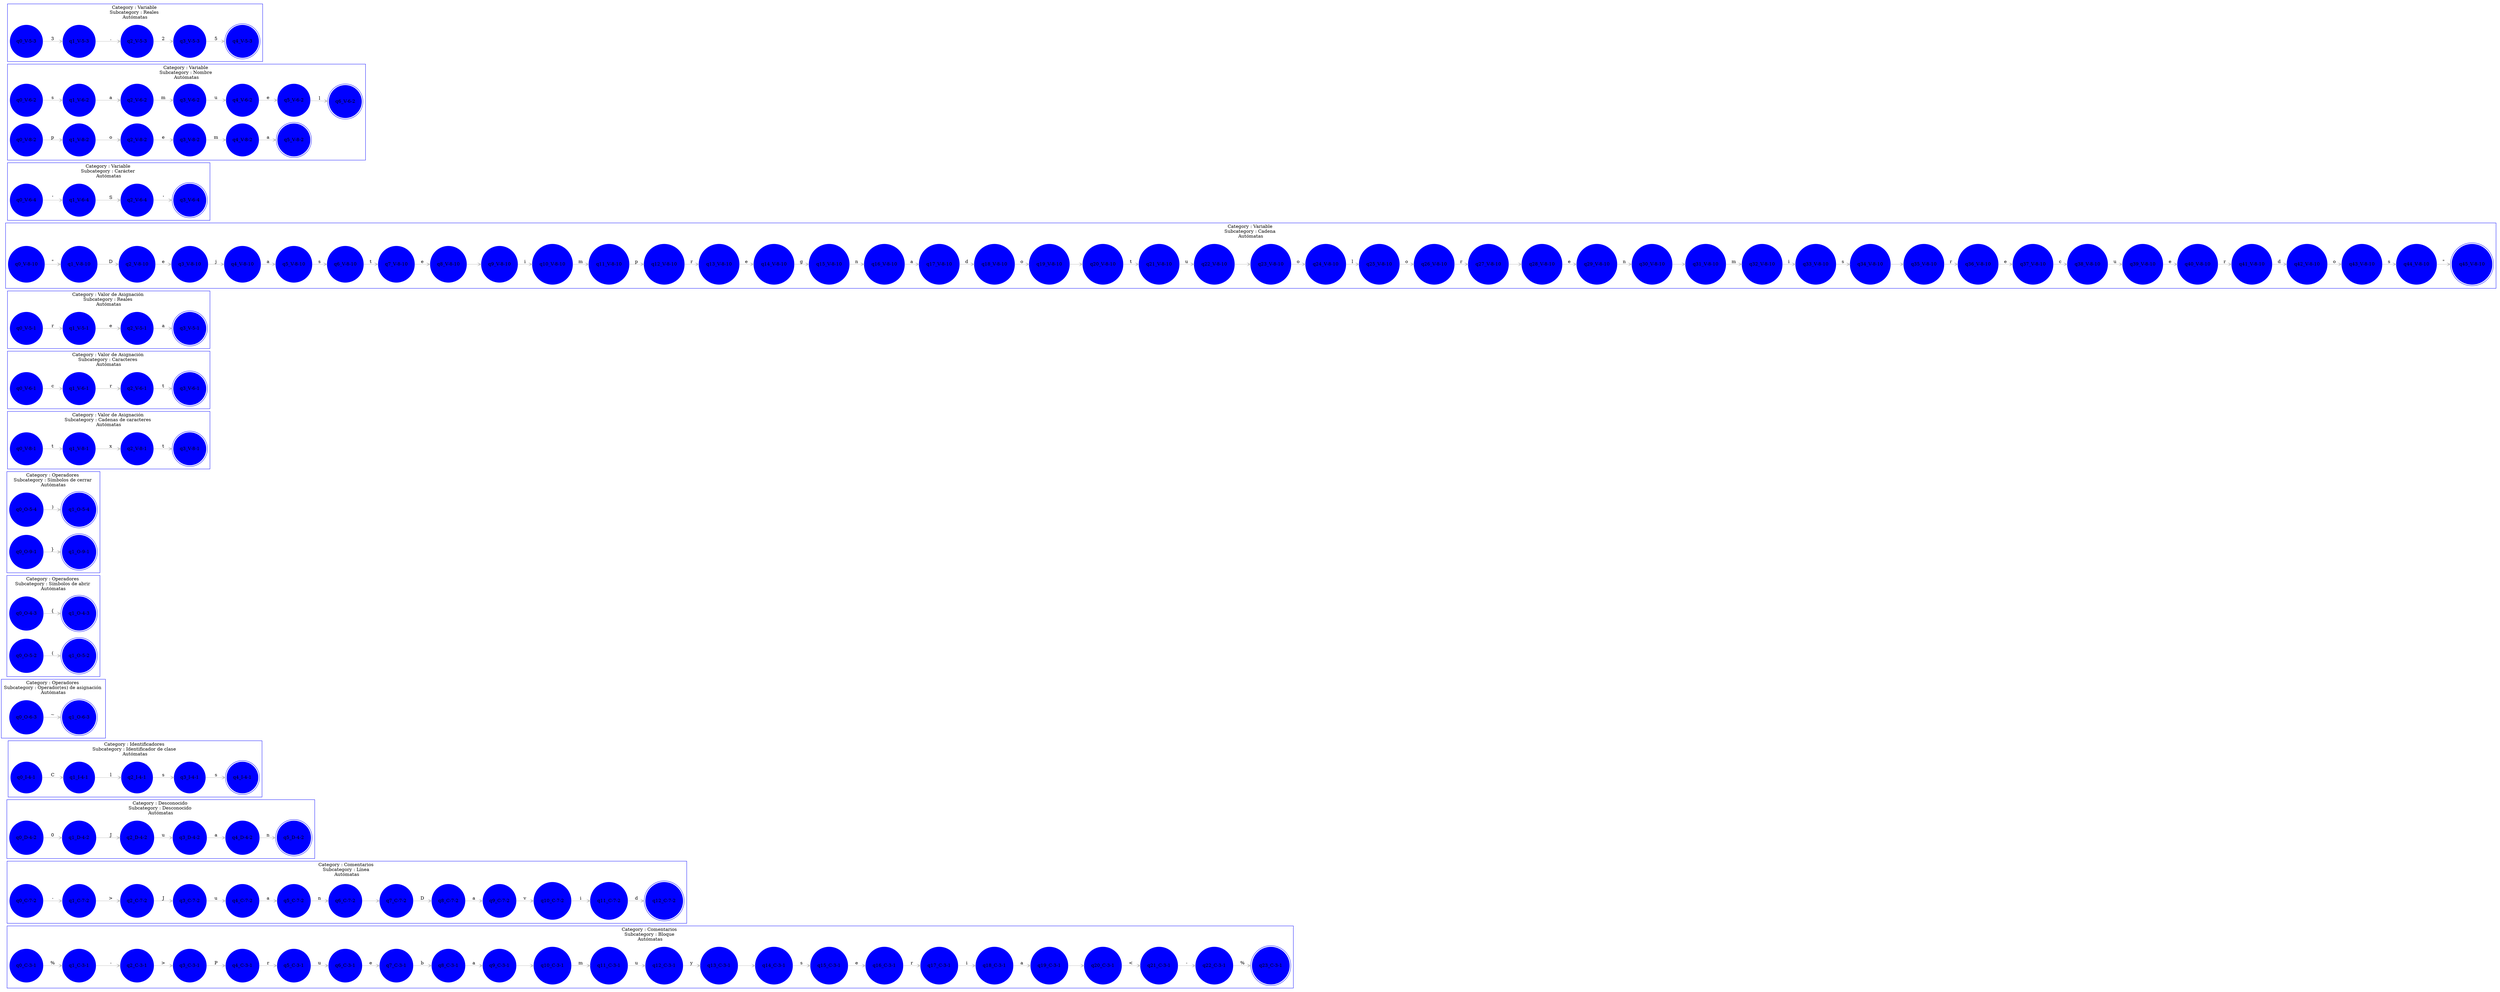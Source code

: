 // Autómatas para las palabras
digraph {
	rankdir=LR
	subgraph cluster_Comentarios_Bloque {
		label="Category : Comentarios 
Subcategory : Bloque 
Autómatas"
		color=blue
		rankdir=LR
		"q23_C-3-1" [label="q23_C-3-1" color=blue fontcolor=black peripheries=2 shape=circle style=filled]
		"q0_C-3-1" [label="q0_C-3-1" color=blue fontcolor=black shape=circle style=filled]
		"q1_C-3-1" [label="q1_C-3-1" color=blue fontcolor=black shape=circle style=filled]
		"q2_C-3-1" [label="q2_C-3-1" color=blue fontcolor=black shape=circle style=filled]
		"q3_C-3-1" [label="q3_C-3-1" color=blue fontcolor=black shape=circle style=filled]
		"q4_C-3-1" [label="q4_C-3-1" color=blue fontcolor=black shape=circle style=filled]
		"q5_C-3-1" [label="q5_C-3-1" color=blue fontcolor=black shape=circle style=filled]
		"q6_C-3-1" [label="q6_C-3-1" color=blue fontcolor=black shape=circle style=filled]
		"q7_C-3-1" [label="q7_C-3-1" color=blue fontcolor=black shape=circle style=filled]
		"q8_C-3-1" [label="q8_C-3-1" color=blue fontcolor=black shape=circle style=filled]
		"q9_C-3-1" [label="q9_C-3-1" color=blue fontcolor=black shape=circle style=filled]
		"q10_C-3-1" [label="q10_C-3-1" color=blue fontcolor=black shape=circle style=filled]
		"q11_C-3-1" [label="q11_C-3-1" color=blue fontcolor=black shape=circle style=filled]
		"q12_C-3-1" [label="q12_C-3-1" color=blue fontcolor=black shape=circle style=filled]
		"q13_C-3-1" [label="q13_C-3-1" color=blue fontcolor=black shape=circle style=filled]
		"q14_C-3-1" [label="q14_C-3-1" color=blue fontcolor=black shape=circle style=filled]
		"q15_C-3-1" [label="q15_C-3-1" color=blue fontcolor=black shape=circle style=filled]
		"q16_C-3-1" [label="q16_C-3-1" color=blue fontcolor=black shape=circle style=filled]
		"q17_C-3-1" [label="q17_C-3-1" color=blue fontcolor=black shape=circle style=filled]
		"q18_C-3-1" [label="q18_C-3-1" color=blue fontcolor=black shape=circle style=filled]
		"q19_C-3-1" [label="q19_C-3-1" color=blue fontcolor=black shape=circle style=filled]
		"q20_C-3-1" [label="q20_C-3-1" color=blue fontcolor=black shape=circle style=filled]
		"q21_C-3-1" [label="q21_C-3-1" color=blue fontcolor=black shape=circle style=filled]
		"q22_C-3-1" [label="q22_C-3-1" color=blue fontcolor=black shape=circle style=filled]
		"q23_C-3-1" [label="q23_C-3-1" color=blue fontcolor=black shape=circle style=filled]
		"q0_C-3-1" -> "q1_C-3-1" [label="%" arrowhead=vee color=grey dir=forward fontcolor=black style=solid]
		"q1_C-3-1" -> "q2_C-3-1" [label="-" arrowhead=vee color=grey dir=forward fontcolor=black style=solid]
		"q2_C-3-1" -> "q3_C-3-1" [label=">" arrowhead=vee color=grey dir=forward fontcolor=black style=solid]
		"q3_C-3-1" -> "q4_C-3-1" [label=P arrowhead=vee color=grey dir=forward fontcolor=black style=solid]
		"q4_C-3-1" -> "q5_C-3-1" [label=r arrowhead=vee color=grey dir=forward fontcolor=black style=solid]
		"q5_C-3-1" -> "q6_C-3-1" [label=u arrowhead=vee color=grey dir=forward fontcolor=black style=solid]
		"q6_C-3-1" -> "q7_C-3-1" [label=e arrowhead=vee color=grey dir=forward fontcolor=black style=solid]
		"q7_C-3-1" -> "q8_C-3-1" [label=b arrowhead=vee color=grey dir=forward fontcolor=black style=solid]
		"q8_C-3-1" -> "q9_C-3-1" [label=a arrowhead=vee color=grey dir=forward fontcolor=black style=solid]
		"q9_C-3-1" -> "q10_C-3-1" [label=" " arrowhead=vee color=grey dir=forward fontcolor=black style=solid]
		"q10_C-3-1" -> "q11_C-3-1" [label=m arrowhead=vee color=grey dir=forward fontcolor=black style=solid]
		"q11_C-3-1" -> "q12_C-3-1" [label=u arrowhead=vee color=grey dir=forward fontcolor=black style=solid]
		"q12_C-3-1" -> "q13_C-3-1" [label=y arrowhead=vee color=grey dir=forward fontcolor=black style=solid]
		"q13_C-3-1" -> "q14_C-3-1" [label=" " arrowhead=vee color=grey dir=forward fontcolor=black style=solid]
		"q14_C-3-1" -> "q15_C-3-1" [label=s arrowhead=vee color=grey dir=forward fontcolor=black style=solid]
		"q15_C-3-1" -> "q16_C-3-1" [label=e arrowhead=vee color=grey dir=forward fontcolor=black style=solid]
		"q16_C-3-1" -> "q17_C-3-1" [label=r arrowhead=vee color=grey dir=forward fontcolor=black style=solid]
		"q17_C-3-1" -> "q18_C-3-1" [label=i arrowhead=vee color=grey dir=forward fontcolor=black style=solid]
		"q18_C-3-1" -> "q19_C-3-1" [label=a arrowhead=vee color=grey dir=forward fontcolor=black style=solid]
		"q19_C-3-1" -> "q20_C-3-1" [label=" " arrowhead=vee color=grey dir=forward fontcolor=black style=solid]
		"q20_C-3-1" -> "q21_C-3-1" [label="<" arrowhead=vee color=grey dir=forward fontcolor=black style=solid]
		"q21_C-3-1" -> "q22_C-3-1" [label="-" arrowhead=vee color=grey dir=forward fontcolor=black style=solid]
		"q22_C-3-1" -> "q23_C-3-1" [label="%" arrowhead=vee color=grey dir=forward fontcolor=black style=solid]
	}
	subgraph "cluster_Comentarios_Línea" {
		label="Category : Comentarios 
Subcategory : Línea 
Autómatas"
		color=blue
		rankdir=LR
		"q12_C-7-2" [label="q12_C-7-2" color=blue fontcolor=black peripheries=2 shape=circle style=filled]
		"q0_C-7-2" [label="q0_C-7-2" color=blue fontcolor=black shape=circle style=filled]
		"q1_C-7-2" [label="q1_C-7-2" color=blue fontcolor=black shape=circle style=filled]
		"q2_C-7-2" [label="q2_C-7-2" color=blue fontcolor=black shape=circle style=filled]
		"q3_C-7-2" [label="q3_C-7-2" color=blue fontcolor=black shape=circle style=filled]
		"q4_C-7-2" [label="q4_C-7-2" color=blue fontcolor=black shape=circle style=filled]
		"q5_C-7-2" [label="q5_C-7-2" color=blue fontcolor=black shape=circle style=filled]
		"q6_C-7-2" [label="q6_C-7-2" color=blue fontcolor=black shape=circle style=filled]
		"q7_C-7-2" [label="q7_C-7-2" color=blue fontcolor=black shape=circle style=filled]
		"q8_C-7-2" [label="q8_C-7-2" color=blue fontcolor=black shape=circle style=filled]
		"q9_C-7-2" [label="q9_C-7-2" color=blue fontcolor=black shape=circle style=filled]
		"q10_C-7-2" [label="q10_C-7-2" color=blue fontcolor=black shape=circle style=filled]
		"q11_C-7-2" [label="q11_C-7-2" color=blue fontcolor=black shape=circle style=filled]
		"q12_C-7-2" [label="q12_C-7-2" color=blue fontcolor=black shape=circle style=filled]
		"q0_C-7-2" -> "q1_C-7-2" [label="-" arrowhead=vee color=grey dir=forward fontcolor=black style=solid]
		"q1_C-7-2" -> "q2_C-7-2" [label=">" arrowhead=vee color=grey dir=forward fontcolor=black style=solid]
		"q2_C-7-2" -> "q3_C-7-2" [label=J arrowhead=vee color=grey dir=forward fontcolor=black style=solid]
		"q3_C-7-2" -> "q4_C-7-2" [label=u arrowhead=vee color=grey dir=forward fontcolor=black style=solid]
		"q4_C-7-2" -> "q5_C-7-2" [label=a arrowhead=vee color=grey dir=forward fontcolor=black style=solid]
		"q5_C-7-2" -> "q6_C-7-2" [label=n arrowhead=vee color=grey dir=forward fontcolor=black style=solid]
		"q6_C-7-2" -> "q7_C-7-2" [label=" " arrowhead=vee color=grey dir=forward fontcolor=black style=solid]
		"q7_C-7-2" -> "q8_C-7-2" [label=D arrowhead=vee color=grey dir=forward fontcolor=black style=solid]
		"q8_C-7-2" -> "q9_C-7-2" [label=a arrowhead=vee color=grey dir=forward fontcolor=black style=solid]
		"q9_C-7-2" -> "q10_C-7-2" [label=v arrowhead=vee color=grey dir=forward fontcolor=black style=solid]
		"q10_C-7-2" -> "q11_C-7-2" [label=i arrowhead=vee color=grey dir=forward fontcolor=black style=solid]
		"q11_C-7-2" -> "q12_C-7-2" [label=d arrowhead=vee color=grey dir=forward fontcolor=black style=solid]
	}
	subgraph cluster_Desconocido_Desconocido {
		label="Category : Desconocido 
Subcategory : Desconocido 
Autómatas"
		color=blue
		rankdir=LR
		"q5_D-4-2" [label="q5_D-4-2" color=blue fontcolor=black peripheries=2 shape=circle style=filled]
		"q0_D-4-2" [label="q0_D-4-2" color=blue fontcolor=black shape=circle style=filled]
		"q1_D-4-2" [label="q1_D-4-2" color=blue fontcolor=black shape=circle style=filled]
		"q2_D-4-2" [label="q2_D-4-2" color=blue fontcolor=black shape=circle style=filled]
		"q3_D-4-2" [label="q3_D-4-2" color=blue fontcolor=black shape=circle style=filled]
		"q4_D-4-2" [label="q4_D-4-2" color=blue fontcolor=black shape=circle style=filled]
		"q5_D-4-2" [label="q5_D-4-2" color=blue fontcolor=black shape=circle style=filled]
		"q0_D-4-2" -> "q1_D-4-2" [label=0 arrowhead=vee color=grey dir=forward fontcolor=black style=solid]
		"q1_D-4-2" -> "q2_D-4-2" [label=J arrowhead=vee color=grey dir=forward fontcolor=black style=solid]
		"q2_D-4-2" -> "q3_D-4-2" [label=u arrowhead=vee color=grey dir=forward fontcolor=black style=solid]
		"q3_D-4-2" -> "q4_D-4-2" [label=a arrowhead=vee color=grey dir=forward fontcolor=black style=solid]
		"q4_D-4-2" -> "q5_D-4-2" [label=n arrowhead=vee color=grey dir=forward fontcolor=black style=solid]
	}
	subgraph "cluster_Identificadores_Identificador de clase" {
		label="Category : Identificadores 
Subcategory : Identificador de clase 
Autómatas"
		color=blue
		rankdir=LR
		"q4_I-4-1" [label="q4_I-4-1" color=blue fontcolor=black peripheries=2 shape=circle style=filled]
		"q0_I-4-1" [label="q0_I-4-1" color=blue fontcolor=black shape=circle style=filled]
		"q1_I-4-1" [label="q1_I-4-1" color=blue fontcolor=black shape=circle style=filled]
		"q2_I-4-1" [label="q2_I-4-1" color=blue fontcolor=black shape=circle style=filled]
		"q3_I-4-1" [label="q3_I-4-1" color=blue fontcolor=black shape=circle style=filled]
		"q4_I-4-1" [label="q4_I-4-1" color=blue fontcolor=black shape=circle style=filled]
		"q0_I-4-1" -> "q1_I-4-1" [label=C arrowhead=vee color=grey dir=forward fontcolor=black style=solid]
		"q1_I-4-1" -> "q2_I-4-1" [label=l arrowhead=vee color=grey dir=forward fontcolor=black style=solid]
		"q2_I-4-1" -> "q3_I-4-1" [label=s arrowhead=vee color=grey dir=forward fontcolor=black style=solid]
		"q3_I-4-1" -> "q4_I-4-1" [label=s arrowhead=vee color=grey dir=forward fontcolor=black style=solid]
	}
	subgraph "cluster_Operadores_Operador(es) de asignación" {
		label="Category : Operadores 
Subcategory : Operador(es) de asignación 
Autómatas"
		color=blue
		rankdir=LR
		"q1_O-6-3" [label="q1_O-6-3" color=blue fontcolor=black peripheries=2 shape=circle style=filled]
		"q0_O-6-3" [label="q0_O-6-3" color=blue fontcolor=black shape=circle style=filled]
		"q1_O-6-3" [label="q1_O-6-3" color=blue fontcolor=black shape=circle style=filled]
		"q0_O-6-3" -> "q1_O-6-3" [label="~" arrowhead=vee color=grey dir=forward fontcolor=black style=solid]
	}
	subgraph "cluster_Operadores_Símbolos de abrir" {
		label="Category : Operadores 
Subcategory : Símbolos de abrir 
Autómatas"
		color=blue
		rankdir=LR
		"q1_O-4-3" [label="q1_O-4-3" color=blue fontcolor=black peripheries=2 shape=circle style=filled]
		"q0_O-4-3" [label="q0_O-4-3" color=blue fontcolor=black shape=circle style=filled]
		"q1_O-4-3" [label="q1_O-4-3" color=blue fontcolor=black shape=circle style=filled]
		"q0_O-4-3" -> "q1_O-4-3" [label="{" arrowhead=vee color=grey dir=forward fontcolor=black style=solid]
	}
	subgraph "cluster_Operadores_Símbolos de abrir" {
		label="Category : Operadores 
Subcategory : Símbolos de abrir 
Autómatas"
		color=blue
		rankdir=LR
		"q1_O-5-2" [label="q1_O-5-2" color=blue fontcolor=black peripheries=2 shape=circle style=filled]
		"q0_O-5-2" [label="q0_O-5-2" color=blue fontcolor=black shape=circle style=filled]
		"q1_O-5-2" [label="q1_O-5-2" color=blue fontcolor=black shape=circle style=filled]
		"q0_O-5-2" -> "q1_O-5-2" [label="(" arrowhead=vee color=grey dir=forward fontcolor=black style=solid]
	}
	subgraph "cluster_Operadores_Símbolos de cerrar" {
		label="Category : Operadores 
Subcategory : Símbolos de cerrar 
Autómatas"
		color=blue
		rankdir=LR
		"q1_O-5-4" [label="q1_O-5-4" color=blue fontcolor=black peripheries=2 shape=circle style=filled]
		"q0_O-5-4" [label="q0_O-5-4" color=blue fontcolor=black shape=circle style=filled]
		"q1_O-5-4" [label="q1_O-5-4" color=blue fontcolor=black shape=circle style=filled]
		"q0_O-5-4" -> "q1_O-5-4" [label=")" arrowhead=vee color=grey dir=forward fontcolor=black style=solid]
	}
	subgraph "cluster_Operadores_Símbolos de cerrar" {
		label="Category : Operadores 
Subcategory : Símbolos de cerrar 
Autómatas"
		color=blue
		rankdir=LR
		"q1_O-9-1" [label="q1_O-9-1" color=blue fontcolor=black peripheries=2 shape=circle style=filled]
		"q0_O-9-1" [label="q0_O-9-1" color=blue fontcolor=black shape=circle style=filled]
		"q1_O-9-1" [label="q1_O-9-1" color=blue fontcolor=black shape=circle style=filled]
		"q0_O-9-1" -> "q1_O-9-1" [label="}" arrowhead=vee color=grey dir=forward fontcolor=black style=solid]
	}
	subgraph "cluster_Valor de Asignación_Cadenas de caracteres" {
		label="Category : Valor de Asignación 
Subcategory : Cadenas de caracteres 
Autómatas"
		color=blue
		rankdir=LR
		"q3_V-8-1" [label="q3_V-8-1" color=blue fontcolor=black peripheries=2 shape=circle style=filled]
		"q0_V-8-1" [label="q0_V-8-1" color=blue fontcolor=black shape=circle style=filled]
		"q1_V-8-1" [label="q1_V-8-1" color=blue fontcolor=black shape=circle style=filled]
		"q2_V-8-1" [label="q2_V-8-1" color=blue fontcolor=black shape=circle style=filled]
		"q3_V-8-1" [label="q3_V-8-1" color=blue fontcolor=black shape=circle style=filled]
		"q0_V-8-1" -> "q1_V-8-1" [label=t arrowhead=vee color=grey dir=forward fontcolor=black style=solid]
		"q1_V-8-1" -> "q2_V-8-1" [label=x arrowhead=vee color=grey dir=forward fontcolor=black style=solid]
		"q2_V-8-1" -> "q3_V-8-1" [label=t arrowhead=vee color=grey dir=forward fontcolor=black style=solid]
	}
	subgraph "cluster_Valor de Asignación_Caracteres" {
		label="Category : Valor de Asignación 
Subcategory : Caracteres 
Autómatas"
		color=blue
		rankdir=LR
		"q3_V-6-1" [label="q3_V-6-1" color=blue fontcolor=black peripheries=2 shape=circle style=filled]
		"q0_V-6-1" [label="q0_V-6-1" color=blue fontcolor=black shape=circle style=filled]
		"q1_V-6-1" [label="q1_V-6-1" color=blue fontcolor=black shape=circle style=filled]
		"q2_V-6-1" [label="q2_V-6-1" color=blue fontcolor=black shape=circle style=filled]
		"q3_V-6-1" [label="q3_V-6-1" color=blue fontcolor=black shape=circle style=filled]
		"q0_V-6-1" -> "q1_V-6-1" [label=c arrowhead=vee color=grey dir=forward fontcolor=black style=solid]
		"q1_V-6-1" -> "q2_V-6-1" [label=r arrowhead=vee color=grey dir=forward fontcolor=black style=solid]
		"q2_V-6-1" -> "q3_V-6-1" [label=t arrowhead=vee color=grey dir=forward fontcolor=black style=solid]
	}
	subgraph "cluster_Valor de Asignación_Reales" {
		label="Category : Valor de Asignación 
Subcategory : Reales 
Autómatas"
		color=blue
		rankdir=LR
		"q3_V-5-1" [label="q3_V-5-1" color=blue fontcolor=black peripheries=2 shape=circle style=filled]
		"q0_V-5-1" [label="q0_V-5-1" color=blue fontcolor=black shape=circle style=filled]
		"q1_V-5-1" [label="q1_V-5-1" color=blue fontcolor=black shape=circle style=filled]
		"q2_V-5-1" [label="q2_V-5-1" color=blue fontcolor=black shape=circle style=filled]
		"q3_V-5-1" [label="q3_V-5-1" color=blue fontcolor=black shape=circle style=filled]
		"q0_V-5-1" -> "q1_V-5-1" [label=r arrowhead=vee color=grey dir=forward fontcolor=black style=solid]
		"q1_V-5-1" -> "q2_V-5-1" [label=e arrowhead=vee color=grey dir=forward fontcolor=black style=solid]
		"q2_V-5-1" -> "q3_V-5-1" [label=a arrowhead=vee color=grey dir=forward fontcolor=black style=solid]
	}
	subgraph cluster_Variable_Cadena {
		label="Category : Variable 
Subcategory : Cadena 
Autómatas"
		color=blue
		rankdir=LR
		"q45_V-8-10" [label="q45_V-8-10" color=blue fontcolor=black peripheries=2 shape=circle style=filled]
		"q0_V-8-10" [label="q0_V-8-10" color=blue fontcolor=black shape=circle style=filled]
		"q1_V-8-10" [label="q1_V-8-10" color=blue fontcolor=black shape=circle style=filled]
		"q2_V-8-10" [label="q2_V-8-10" color=blue fontcolor=black shape=circle style=filled]
		"q3_V-8-10" [label="q3_V-8-10" color=blue fontcolor=black shape=circle style=filled]
		"q4_V-8-10" [label="q4_V-8-10" color=blue fontcolor=black shape=circle style=filled]
		"q5_V-8-10" [label="q5_V-8-10" color=blue fontcolor=black shape=circle style=filled]
		"q6_V-8-10" [label="q6_V-8-10" color=blue fontcolor=black shape=circle style=filled]
		"q7_V-8-10" [label="q7_V-8-10" color=blue fontcolor=black shape=circle style=filled]
		"q8_V-8-10" [label="q8_V-8-10" color=blue fontcolor=black shape=circle style=filled]
		"q9_V-8-10" [label="q9_V-8-10" color=blue fontcolor=black shape=circle style=filled]
		"q10_V-8-10" [label="q10_V-8-10" color=blue fontcolor=black shape=circle style=filled]
		"q11_V-8-10" [label="q11_V-8-10" color=blue fontcolor=black shape=circle style=filled]
		"q12_V-8-10" [label="q12_V-8-10" color=blue fontcolor=black shape=circle style=filled]
		"q13_V-8-10" [label="q13_V-8-10" color=blue fontcolor=black shape=circle style=filled]
		"q14_V-8-10" [label="q14_V-8-10" color=blue fontcolor=black shape=circle style=filled]
		"q15_V-8-10" [label="q15_V-8-10" color=blue fontcolor=black shape=circle style=filled]
		"q16_V-8-10" [label="q16_V-8-10" color=blue fontcolor=black shape=circle style=filled]
		"q17_V-8-10" [label="q17_V-8-10" color=blue fontcolor=black shape=circle style=filled]
		"q18_V-8-10" [label="q18_V-8-10" color=blue fontcolor=black shape=circle style=filled]
		"q19_V-8-10" [label="q19_V-8-10" color=blue fontcolor=black shape=circle style=filled]
		"q20_V-8-10" [label="q20_V-8-10" color=blue fontcolor=black shape=circle style=filled]
		"q21_V-8-10" [label="q21_V-8-10" color=blue fontcolor=black shape=circle style=filled]
		"q22_V-8-10" [label="q22_V-8-10" color=blue fontcolor=black shape=circle style=filled]
		"q23_V-8-10" [label="q23_V-8-10" color=blue fontcolor=black shape=circle style=filled]
		"q24_V-8-10" [label="q24_V-8-10" color=blue fontcolor=black shape=circle style=filled]
		"q25_V-8-10" [label="q25_V-8-10" color=blue fontcolor=black shape=circle style=filled]
		"q26_V-8-10" [label="q26_V-8-10" color=blue fontcolor=black shape=circle style=filled]
		"q27_V-8-10" [label="q27_V-8-10" color=blue fontcolor=black shape=circle style=filled]
		"q28_V-8-10" [label="q28_V-8-10" color=blue fontcolor=black shape=circle style=filled]
		"q29_V-8-10" [label="q29_V-8-10" color=blue fontcolor=black shape=circle style=filled]
		"q30_V-8-10" [label="q30_V-8-10" color=blue fontcolor=black shape=circle style=filled]
		"q31_V-8-10" [label="q31_V-8-10" color=blue fontcolor=black shape=circle style=filled]
		"q32_V-8-10" [label="q32_V-8-10" color=blue fontcolor=black shape=circle style=filled]
		"q33_V-8-10" [label="q33_V-8-10" color=blue fontcolor=black shape=circle style=filled]
		"q34_V-8-10" [label="q34_V-8-10" color=blue fontcolor=black shape=circle style=filled]
		"q35_V-8-10" [label="q35_V-8-10" color=blue fontcolor=black shape=circle style=filled]
		"q36_V-8-10" [label="q36_V-8-10" color=blue fontcolor=black shape=circle style=filled]
		"q37_V-8-10" [label="q37_V-8-10" color=blue fontcolor=black shape=circle style=filled]
		"q38_V-8-10" [label="q38_V-8-10" color=blue fontcolor=black shape=circle style=filled]
		"q39_V-8-10" [label="q39_V-8-10" color=blue fontcolor=black shape=circle style=filled]
		"q40_V-8-10" [label="q40_V-8-10" color=blue fontcolor=black shape=circle style=filled]
		"q41_V-8-10" [label="q41_V-8-10" color=blue fontcolor=black shape=circle style=filled]
		"q42_V-8-10" [label="q42_V-8-10" color=blue fontcolor=black shape=circle style=filled]
		"q43_V-8-10" [label="q43_V-8-10" color=blue fontcolor=black shape=circle style=filled]
		"q44_V-8-10" [label="q44_V-8-10" color=blue fontcolor=black shape=circle style=filled]
		"q45_V-8-10" [label="q45_V-8-10" color=blue fontcolor=black shape=circle style=filled]
		"q0_V-8-10" -> "q1_V-8-10" [label="\"" arrowhead=vee color=grey dir=forward fontcolor=black style=solid]
		"q1_V-8-10" -> "q2_V-8-10" [label=D arrowhead=vee color=grey dir=forward fontcolor=black style=solid]
		"q2_V-8-10" -> "q3_V-8-10" [label=e arrowhead=vee color=grey dir=forward fontcolor=black style=solid]
		"q3_V-8-10" -> "q4_V-8-10" [label=j arrowhead=vee color=grey dir=forward fontcolor=black style=solid]
		"q4_V-8-10" -> "q5_V-8-10" [label=a arrowhead=vee color=grey dir=forward fontcolor=black style=solid]
		"q5_V-8-10" -> "q6_V-8-10" [label=s arrowhead=vee color=grey dir=forward fontcolor=black style=solid]
		"q6_V-8-10" -> "q7_V-8-10" [label=t arrowhead=vee color=grey dir=forward fontcolor=black style=solid]
		"q7_V-8-10" -> "q8_V-8-10" [label=e arrowhead=vee color=grey dir=forward fontcolor=black style=solid]
		"q8_V-8-10" -> "q9_V-8-10" [label=" " arrowhead=vee color=grey dir=forward fontcolor=black style=solid]
		"q9_V-8-10" -> "q10_V-8-10" [label=i arrowhead=vee color=grey dir=forward fontcolor=black style=solid]
		"q10_V-8-10" -> "q11_V-8-10" [label=m arrowhead=vee color=grey dir=forward fontcolor=black style=solid]
		"q11_V-8-10" -> "q12_V-8-10" [label=p arrowhead=vee color=grey dir=forward fontcolor=black style=solid]
		"q12_V-8-10" -> "q13_V-8-10" [label=r arrowhead=vee color=grey dir=forward fontcolor=black style=solid]
		"q13_V-8-10" -> "q14_V-8-10" [label=e arrowhead=vee color=grey dir=forward fontcolor=black style=solid]
		"q14_V-8-10" -> "q15_V-8-10" [label=g arrowhead=vee color=grey dir=forward fontcolor=black style=solid]
		"q15_V-8-10" -> "q16_V-8-10" [label=n arrowhead=vee color=grey dir=forward fontcolor=black style=solid]
		"q16_V-8-10" -> "q17_V-8-10" [label=a arrowhead=vee color=grey dir=forward fontcolor=black style=solid]
		"q17_V-8-10" -> "q18_V-8-10" [label=d arrowhead=vee color=grey dir=forward fontcolor=black style=solid]
		"q18_V-8-10" -> "q19_V-8-10" [label=o arrowhead=vee color=grey dir=forward fontcolor=black style=solid]
		"q19_V-8-10" -> "q20_V-8-10" [label=" " arrowhead=vee color=grey dir=forward fontcolor=black style=solid]
		"q20_V-8-10" -> "q21_V-8-10" [label=t arrowhead=vee color=grey dir=forward fontcolor=black style=solid]
		"q21_V-8-10" -> "q22_V-8-10" [label=u arrowhead=vee color=grey dir=forward fontcolor=black style=solid]
		"q22_V-8-10" -> "q23_V-8-10" [label=" " arrowhead=vee color=grey dir=forward fontcolor=black style=solid]
		"q23_V-8-10" -> "q24_V-8-10" [label=o arrowhead=vee color=grey dir=forward fontcolor=black style=solid]
		"q24_V-8-10" -> "q25_V-8-10" [label=l arrowhead=vee color=grey dir=forward fontcolor=black style=solid]
		"q25_V-8-10" -> "q26_V-8-10" [label=o arrowhead=vee color=grey dir=forward fontcolor=black style=solid]
		"q26_V-8-10" -> "q27_V-8-10" [label=r arrowhead=vee color=grey dir=forward fontcolor=black style=solid]
		"q27_V-8-10" -> "q28_V-8-10" [label=" " arrowhead=vee color=grey dir=forward fontcolor=black style=solid]
		"q28_V-8-10" -> "q29_V-8-10" [label=e arrowhead=vee color=grey dir=forward fontcolor=black style=solid]
		"q29_V-8-10" -> "q30_V-8-10" [label=n arrowhead=vee color=grey dir=forward fontcolor=black style=solid]
		"q30_V-8-10" -> "q31_V-8-10" [label=" " arrowhead=vee color=grey dir=forward fontcolor=black style=solid]
		"q31_V-8-10" -> "q32_V-8-10" [label=m arrowhead=vee color=grey dir=forward fontcolor=black style=solid]
		"q32_V-8-10" -> "q33_V-8-10" [label=i arrowhead=vee color=grey dir=forward fontcolor=black style=solid]
		"q33_V-8-10" -> "q34_V-8-10" [label=s arrowhead=vee color=grey dir=forward fontcolor=black style=solid]
		"q34_V-8-10" -> "q35_V-8-10" [label=" " arrowhead=vee color=grey dir=forward fontcolor=black style=solid]
		"q35_V-8-10" -> "q36_V-8-10" [label=r arrowhead=vee color=grey dir=forward fontcolor=black style=solid]
		"q36_V-8-10" -> "q37_V-8-10" [label=e arrowhead=vee color=grey dir=forward fontcolor=black style=solid]
		"q37_V-8-10" -> "q38_V-8-10" [label=c arrowhead=vee color=grey dir=forward fontcolor=black style=solid]
		"q38_V-8-10" -> "q39_V-8-10" [label=u arrowhead=vee color=grey dir=forward fontcolor=black style=solid]
		"q39_V-8-10" -> "q40_V-8-10" [label=e arrowhead=vee color=grey dir=forward fontcolor=black style=solid]
		"q40_V-8-10" -> "q41_V-8-10" [label=r arrowhead=vee color=grey dir=forward fontcolor=black style=solid]
		"q41_V-8-10" -> "q42_V-8-10" [label=d arrowhead=vee color=grey dir=forward fontcolor=black style=solid]
		"q42_V-8-10" -> "q43_V-8-10" [label=o arrowhead=vee color=grey dir=forward fontcolor=black style=solid]
		"q43_V-8-10" -> "q44_V-8-10" [label=s arrowhead=vee color=grey dir=forward fontcolor=black style=solid]
		"q44_V-8-10" -> "q45_V-8-10" [label="\"" arrowhead=vee color=grey dir=forward fontcolor=black style=solid]
	}
	subgraph "cluster_Variable_Carácter" {
		label="Category : Variable 
Subcategory : Carácter 
Autómatas"
		color=blue
		rankdir=LR
		"q3_V-6-4" [label="q3_V-6-4" color=blue fontcolor=black peripheries=2 shape=circle style=filled]
		"q0_V-6-4" [label="q0_V-6-4" color=blue fontcolor=black shape=circle style=filled]
		"q1_V-6-4" [label="q1_V-6-4" color=blue fontcolor=black shape=circle style=filled]
		"q2_V-6-4" [label="q2_V-6-4" color=blue fontcolor=black shape=circle style=filled]
		"q3_V-6-4" [label="q3_V-6-4" color=blue fontcolor=black shape=circle style=filled]
		"q0_V-6-4" -> "q1_V-6-4" [label="'" arrowhead=vee color=grey dir=forward fontcolor=black style=solid]
		"q1_V-6-4" -> "q2_V-6-4" [label=S arrowhead=vee color=grey dir=forward fontcolor=black style=solid]
		"q2_V-6-4" -> "q3_V-6-4" [label="'" arrowhead=vee color=grey dir=forward fontcolor=black style=solid]
	}
	subgraph cluster_Variable_Nombre {
		label="Category : Variable 
Subcategory : Nombre 
Autómatas"
		color=blue
		rankdir=LR
		"q6_V-6-2" [label="q6_V-6-2" color=blue fontcolor=black peripheries=2 shape=circle style=filled]
		"q0_V-6-2" [label="q0_V-6-2" color=blue fontcolor=black shape=circle style=filled]
		"q1_V-6-2" [label="q1_V-6-2" color=blue fontcolor=black shape=circle style=filled]
		"q2_V-6-2" [label="q2_V-6-2" color=blue fontcolor=black shape=circle style=filled]
		"q3_V-6-2" [label="q3_V-6-2" color=blue fontcolor=black shape=circle style=filled]
		"q4_V-6-2" [label="q4_V-6-2" color=blue fontcolor=black shape=circle style=filled]
		"q5_V-6-2" [label="q5_V-6-2" color=blue fontcolor=black shape=circle style=filled]
		"q6_V-6-2" [label="q6_V-6-2" color=blue fontcolor=black shape=circle style=filled]
		"q0_V-6-2" -> "q1_V-6-2" [label=s arrowhead=vee color=grey dir=forward fontcolor=black style=solid]
		"q1_V-6-2" -> "q2_V-6-2" [label=a arrowhead=vee color=grey dir=forward fontcolor=black style=solid]
		"q2_V-6-2" -> "q3_V-6-2" [label=m arrowhead=vee color=grey dir=forward fontcolor=black style=solid]
		"q3_V-6-2" -> "q4_V-6-2" [label=u arrowhead=vee color=grey dir=forward fontcolor=black style=solid]
		"q4_V-6-2" -> "q5_V-6-2" [label=e arrowhead=vee color=grey dir=forward fontcolor=black style=solid]
		"q5_V-6-2" -> "q6_V-6-2" [label=l arrowhead=vee color=grey dir=forward fontcolor=black style=solid]
	}
	subgraph cluster_Variable_Nombre {
		label="Category : Variable 
Subcategory : Nombre 
Autómatas"
		color=blue
		rankdir=LR
		"q5_V-8-2" [label="q5_V-8-2" color=blue fontcolor=black peripheries=2 shape=circle style=filled]
		"q0_V-8-2" [label="q0_V-8-2" color=blue fontcolor=black shape=circle style=filled]
		"q1_V-8-2" [label="q1_V-8-2" color=blue fontcolor=black shape=circle style=filled]
		"q2_V-8-2" [label="q2_V-8-2" color=blue fontcolor=black shape=circle style=filled]
		"q3_V-8-2" [label="q3_V-8-2" color=blue fontcolor=black shape=circle style=filled]
		"q4_V-8-2" [label="q4_V-8-2" color=blue fontcolor=black shape=circle style=filled]
		"q5_V-8-2" [label="q5_V-8-2" color=blue fontcolor=black shape=circle style=filled]
		"q0_V-8-2" -> "q1_V-8-2" [label=p arrowhead=vee color=grey dir=forward fontcolor=black style=solid]
		"q1_V-8-2" -> "q2_V-8-2" [label=o arrowhead=vee color=grey dir=forward fontcolor=black style=solid]
		"q2_V-8-2" -> "q3_V-8-2" [label=e arrowhead=vee color=grey dir=forward fontcolor=black style=solid]
		"q3_V-8-2" -> "q4_V-8-2" [label=m arrowhead=vee color=grey dir=forward fontcolor=black style=solid]
		"q4_V-8-2" -> "q5_V-8-2" [label=a arrowhead=vee color=grey dir=forward fontcolor=black style=solid]
	}
	subgraph cluster_Variable_Reales {
		label="Category : Variable 
Subcategory : Reales 
Autómatas"
		color=blue
		rankdir=LR
		"q4_V-5-3" [label="q4_V-5-3" color=blue fontcolor=black peripheries=2 shape=circle style=filled]
		"q0_V-5-3" [label="q0_V-5-3" color=blue fontcolor=black shape=circle style=filled]
		"q1_V-5-3" [label="q1_V-5-3" color=blue fontcolor=black shape=circle style=filled]
		"q2_V-5-3" [label="q2_V-5-3" color=blue fontcolor=black shape=circle style=filled]
		"q3_V-5-3" [label="q3_V-5-3" color=blue fontcolor=black shape=circle style=filled]
		"q4_V-5-3" [label="q4_V-5-3" color=blue fontcolor=black shape=circle style=filled]
		"q0_V-5-3" -> "q1_V-5-3" [label=3 arrowhead=vee color=grey dir=forward fontcolor=black style=solid]
		"q1_V-5-3" -> "q2_V-5-3" [label="." arrowhead=vee color=grey dir=forward fontcolor=black style=solid]
		"q2_V-5-3" -> "q3_V-5-3" [label=2 arrowhead=vee color=grey dir=forward fontcolor=black style=solid]
		"q3_V-5-3" -> "q4_V-5-3" [label=5 arrowhead=vee color=grey dir=forward fontcolor=black style=solid]
	}
}
